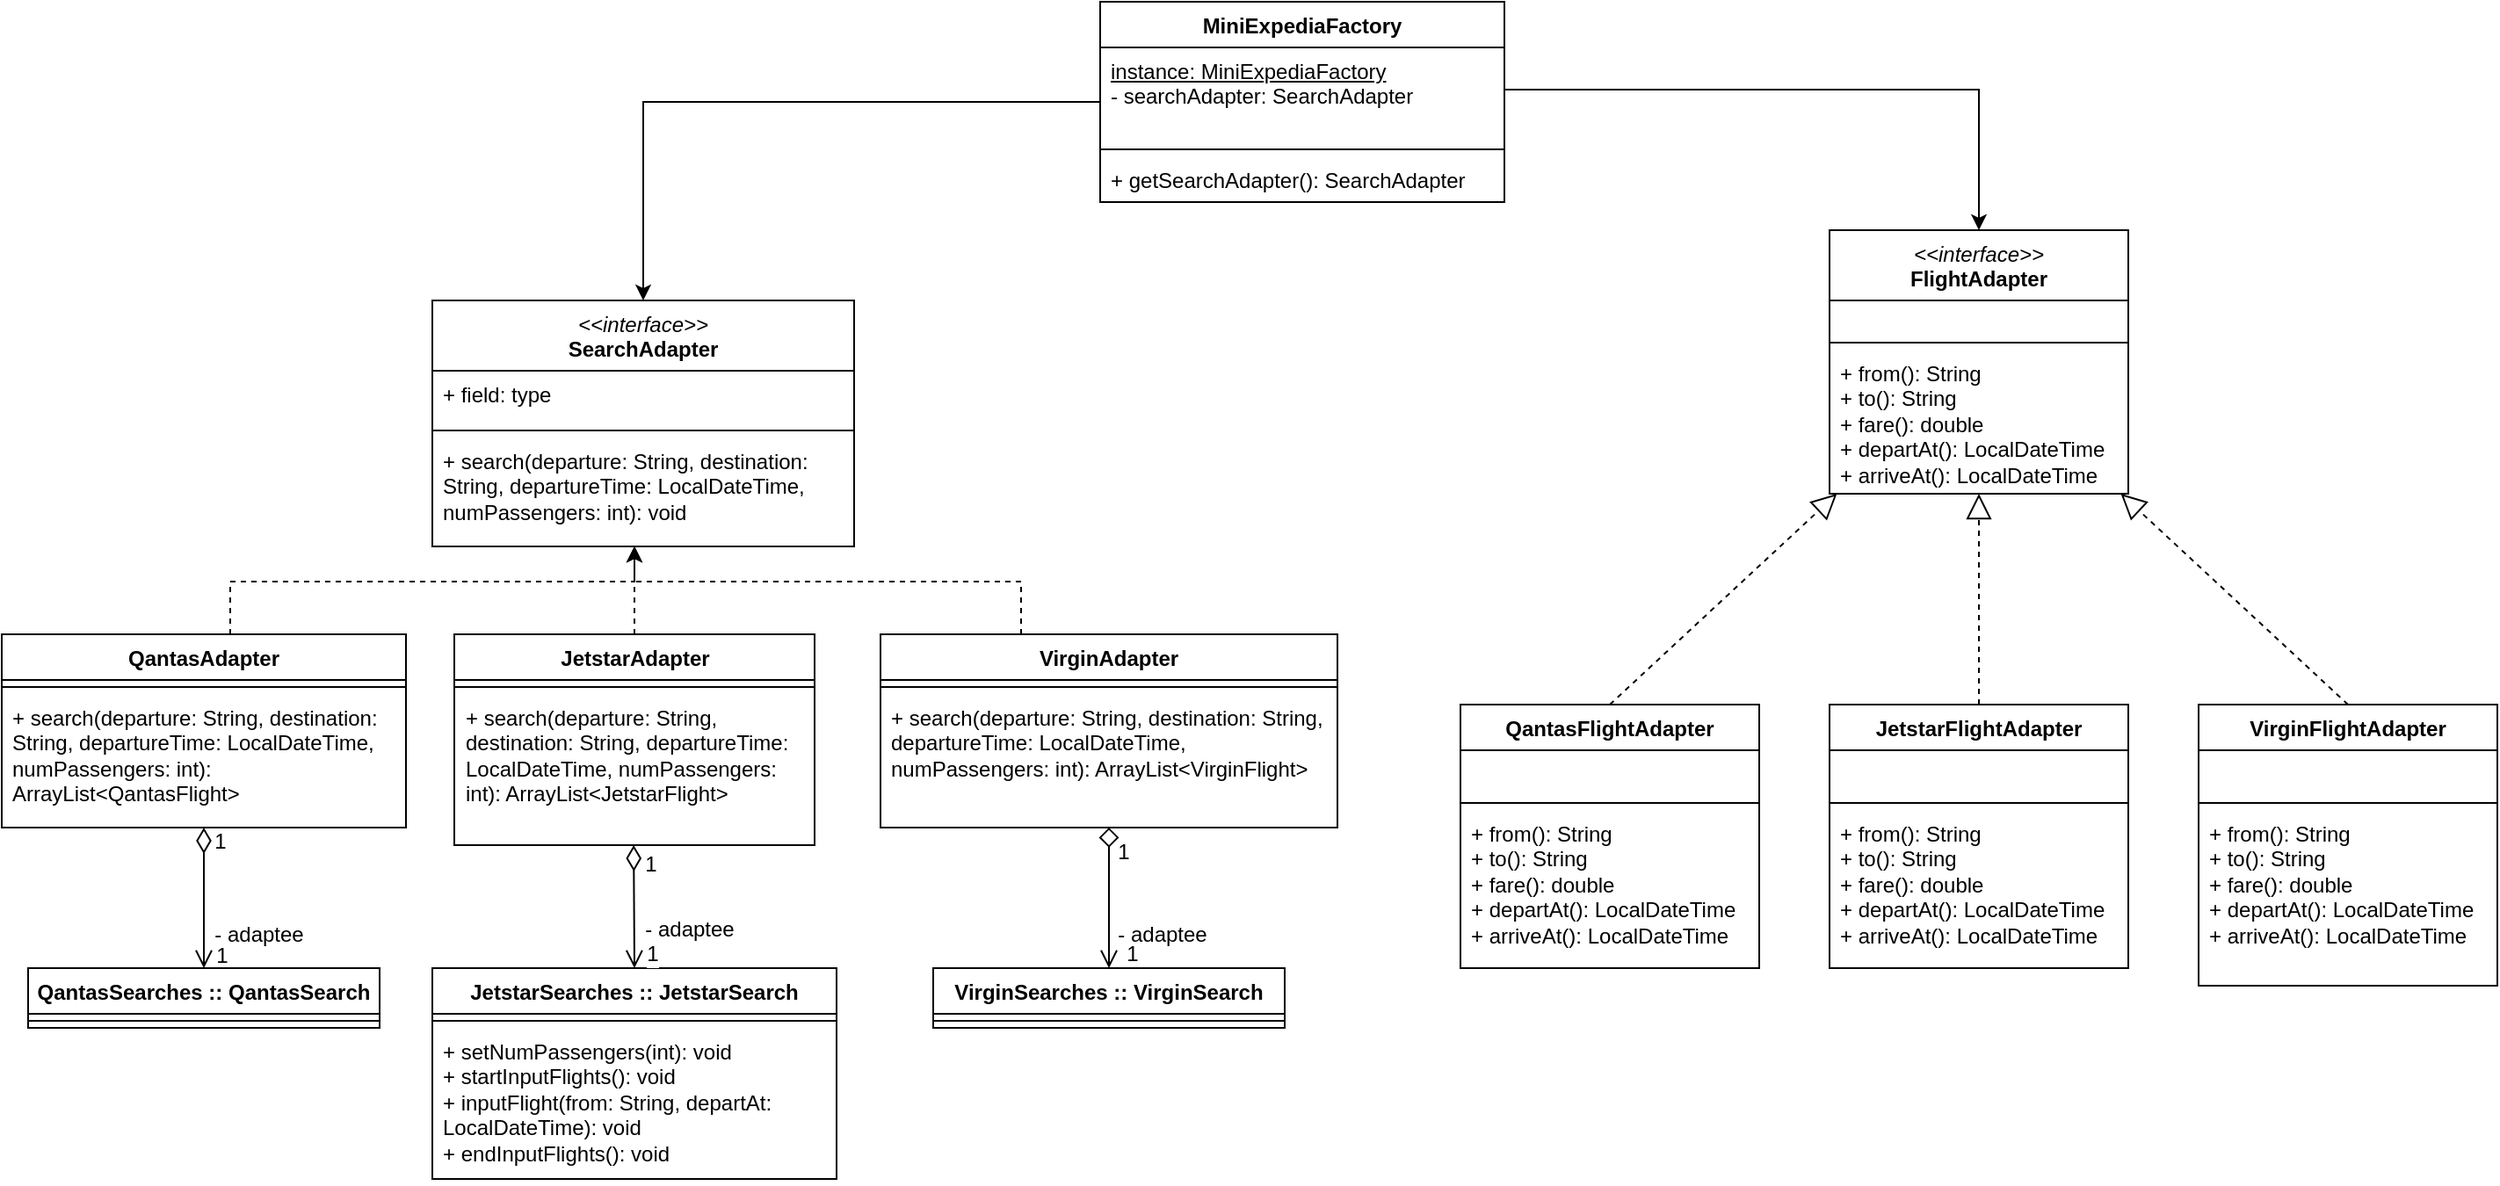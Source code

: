<mxfile version="26.2.14" pages="2">
  <diagram name="Page-1" id="iqSybnvE2YbyFOqHXxU9">
    <mxGraphModel grid="1" page="1" gridSize="10" guides="1" tooltips="1" connect="1" arrows="1" fold="1" pageScale="1" pageWidth="827" pageHeight="1169" math="0" shadow="0">
      <root>
        <mxCell id="0" />
        <mxCell id="1" parent="0" />
        <mxCell id="cKNFezBjWzlFqJYH9UIB-20" style="edgeStyle=orthogonalEdgeStyle;rounded=0;orthogonalLoop=1;jettySize=auto;html=1;dashed=1;" parent="1" source="cKNFezBjWzlFqJYH9UIB-1" target="y4sGHMoJN0UlpUrWZb5K-5" edge="1">
          <mxGeometry relative="1" as="geometry">
            <Array as="points">
              <mxPoint x="-210" y="350" />
              <mxPoint x="20" y="350" />
            </Array>
          </mxGeometry>
        </mxCell>
        <mxCell id="cKNFezBjWzlFqJYH9UIB-1" value="QantasAdapter" style="swimlane;fontStyle=1;align=center;verticalAlign=top;childLayout=stackLayout;horizontal=1;startSize=26;horizontalStack=0;resizeParent=1;resizeParentMax=0;resizeLast=0;collapsible=1;marginBottom=0;whiteSpace=wrap;html=1;" parent="1" vertex="1">
          <mxGeometry x="-340" y="380" width="230" height="110" as="geometry" />
        </mxCell>
        <mxCell id="cKNFezBjWzlFqJYH9UIB-3" value="" style="line;strokeWidth=1;fillColor=none;align=left;verticalAlign=middle;spacingTop=-1;spacingLeft=3;spacingRight=3;rotatable=0;labelPosition=right;points=[];portConstraint=eastwest;strokeColor=inherit;" parent="cKNFezBjWzlFqJYH9UIB-1" vertex="1">
          <mxGeometry y="26" width="230" height="8" as="geometry" />
        </mxCell>
        <mxCell id="cKNFezBjWzlFqJYH9UIB-4" value="+ search(departure: String, destination: String, departureTime: LocalDateTime, numPassengers: int): ArrayList&amp;lt;QantasFlight&amp;gt;" style="text;strokeColor=none;fillColor=none;align=left;verticalAlign=top;spacingLeft=4;spacingRight=4;overflow=hidden;rotatable=0;points=[[0,0.5],[1,0.5]];portConstraint=eastwest;whiteSpace=wrap;html=1;" parent="cKNFezBjWzlFqJYH9UIB-1" vertex="1">
          <mxGeometry y="34" width="230" height="76" as="geometry" />
        </mxCell>
        <mxCell id="y4sGHMoJN0UlpUrWZb5K-5" value="&lt;div&gt;&lt;span style=&quot;font-weight: normal;&quot;&gt;&lt;i&gt;&amp;lt;&amp;lt;interface&amp;gt;&amp;gt;&lt;/i&gt;&lt;/span&gt;&lt;/div&gt;SearchAdapter" style="swimlane;fontStyle=1;align=center;verticalAlign=top;childLayout=stackLayout;horizontal=1;startSize=40;horizontalStack=0;resizeParent=1;resizeParentMax=0;resizeLast=0;collapsible=1;marginBottom=0;whiteSpace=wrap;html=1;" parent="1" vertex="1">
          <mxGeometry x="-95" y="190" width="240" height="140" as="geometry" />
        </mxCell>
        <mxCell id="y4sGHMoJN0UlpUrWZb5K-6" value="+ field: type" style="text;strokeColor=none;fillColor=none;align=left;verticalAlign=top;spacingLeft=4;spacingRight=4;overflow=hidden;rotatable=0;points=[[0,0.5],[1,0.5]];portConstraint=eastwest;whiteSpace=wrap;html=1;" parent="y4sGHMoJN0UlpUrWZb5K-5" vertex="1">
          <mxGeometry y="40" width="240" height="30" as="geometry" />
        </mxCell>
        <mxCell id="y4sGHMoJN0UlpUrWZb5K-7" value="" style="line;strokeWidth=1;fillColor=none;align=left;verticalAlign=middle;spacingTop=-1;spacingLeft=3;spacingRight=3;rotatable=0;labelPosition=right;points=[];portConstraint=eastwest;strokeColor=inherit;" parent="y4sGHMoJN0UlpUrWZb5K-5" vertex="1">
          <mxGeometry y="70" width="240" height="8" as="geometry" />
        </mxCell>
        <mxCell id="y4sGHMoJN0UlpUrWZb5K-8" value="+ search(departure: String, destination: String, departureTime: LocalDateTime, numPassengers: int): void" style="text;strokeColor=none;fillColor=none;align=left;verticalAlign=top;spacingLeft=4;spacingRight=4;overflow=hidden;rotatable=0;points=[[0,0.5],[1,0.5]];portConstraint=eastwest;whiteSpace=wrap;html=1;" parent="y4sGHMoJN0UlpUrWZb5K-5" vertex="1">
          <mxGeometry y="78" width="240" height="62" as="geometry" />
        </mxCell>
        <mxCell id="y4sGHMoJN0UlpUrWZb5K-13" style="edgeStyle=orthogonalEdgeStyle;rounded=0;orthogonalLoop=1;jettySize=auto;html=1;entryX=0.5;entryY=0;entryDx=0;entryDy=0;" parent="1" source="y4sGHMoJN0UlpUrWZb5K-9" target="y4sGHMoJN0UlpUrWZb5K-5" edge="1">
          <mxGeometry relative="1" as="geometry" />
        </mxCell>
        <mxCell id="cKNFezBjWzlFqJYH9UIB-21" style="edgeStyle=orthogonalEdgeStyle;rounded=0;orthogonalLoop=1;jettySize=auto;html=1;dashed=1;" parent="1" source="cKNFezBjWzlFqJYH9UIB-7" target="y4sGHMoJN0UlpUrWZb5K-5" edge="1">
          <mxGeometry relative="1" as="geometry">
            <Array as="points">
              <mxPoint x="20" y="340" />
              <mxPoint x="20" y="340" />
            </Array>
          </mxGeometry>
        </mxCell>
        <mxCell id="5E7CJoSRR5N1F-1kilKu-5" style="edgeStyle=orthogonalEdgeStyle;rounded=0;orthogonalLoop=1;jettySize=auto;html=1;entryX=0.5;entryY=0;entryDx=0;entryDy=0;" edge="1" parent="1" source="y4sGHMoJN0UlpUrWZb5K-9" target="5E7CJoSRR5N1F-1kilKu-1">
          <mxGeometry relative="1" as="geometry">
            <Array as="points">
              <mxPoint x="785" y="70" />
            </Array>
          </mxGeometry>
        </mxCell>
        <mxCell id="y4sGHMoJN0UlpUrWZb5K-9" value="MiniExpediaFactory" style="swimlane;fontStyle=1;align=center;verticalAlign=top;childLayout=stackLayout;horizontal=1;startSize=26;horizontalStack=0;resizeParent=1;resizeParentMax=0;resizeLast=0;collapsible=1;marginBottom=0;whiteSpace=wrap;html=1;" parent="1" vertex="1">
          <mxGeometry x="285" y="20" width="230" height="114" as="geometry" />
        </mxCell>
        <mxCell id="y4sGHMoJN0UlpUrWZb5K-10" value="&lt;div&gt;&lt;u&gt;instance: MiniExpediaFactory&lt;/u&gt;&lt;/div&gt;- searchAdapter: SearchAdapter" style="text;strokeColor=none;fillColor=none;align=left;verticalAlign=top;spacingLeft=4;spacingRight=4;overflow=hidden;rotatable=0;points=[[0,0.5],[1,0.5]];portConstraint=eastwest;whiteSpace=wrap;html=1;" parent="y4sGHMoJN0UlpUrWZb5K-9" vertex="1">
          <mxGeometry y="26" width="230" height="54" as="geometry" />
        </mxCell>
        <mxCell id="y4sGHMoJN0UlpUrWZb5K-11" value="" style="line;strokeWidth=1;fillColor=none;align=left;verticalAlign=middle;spacingTop=-1;spacingLeft=3;spacingRight=3;rotatable=0;labelPosition=right;points=[];portConstraint=eastwest;strokeColor=inherit;" parent="y4sGHMoJN0UlpUrWZb5K-9" vertex="1">
          <mxGeometry y="80" width="230" height="8" as="geometry" />
        </mxCell>
        <mxCell id="y4sGHMoJN0UlpUrWZb5K-12" value="+ getSearchAdapter(): SearchAdapter" style="text;strokeColor=none;fillColor=none;align=left;verticalAlign=top;spacingLeft=4;spacingRight=4;overflow=hidden;rotatable=0;points=[[0,0.5],[1,0.5]];portConstraint=eastwest;whiteSpace=wrap;html=1;" parent="y4sGHMoJN0UlpUrWZb5K-9" vertex="1">
          <mxGeometry y="88" width="230" height="26" as="geometry" />
        </mxCell>
        <mxCell id="cKNFezBjWzlFqJYH9UIB-7" value="JetstarAdapter" style="swimlane;fontStyle=1;align=center;verticalAlign=top;childLayout=stackLayout;horizontal=1;startSize=26;horizontalStack=0;resizeParent=1;resizeParentMax=0;resizeLast=0;collapsible=1;marginBottom=0;whiteSpace=wrap;html=1;" parent="1" vertex="1">
          <mxGeometry x="-82.5" y="380" width="205" height="120" as="geometry" />
        </mxCell>
        <mxCell id="cKNFezBjWzlFqJYH9UIB-9" value="" style="line;strokeWidth=1;fillColor=none;align=left;verticalAlign=middle;spacingTop=-1;spacingLeft=3;spacingRight=3;rotatable=0;labelPosition=right;points=[];portConstraint=eastwest;strokeColor=inherit;" parent="cKNFezBjWzlFqJYH9UIB-7" vertex="1">
          <mxGeometry y="26" width="205" height="8" as="geometry" />
        </mxCell>
        <mxCell id="cKNFezBjWzlFqJYH9UIB-10" value="+ search(departure: String, destination: String, departureTime: LocalDateTime, numPassengers: int): ArrayList&amp;lt;JetstarFlight&amp;gt;" style="text;strokeColor=none;fillColor=none;align=left;verticalAlign=top;spacingLeft=4;spacingRight=4;overflow=hidden;rotatable=0;points=[[0,0.5],[1,0.5]];portConstraint=eastwest;whiteSpace=wrap;html=1;" parent="cKNFezBjWzlFqJYH9UIB-7" vertex="1">
          <mxGeometry y="34" width="205" height="86" as="geometry" />
        </mxCell>
        <mxCell id="cKNFezBjWzlFqJYH9UIB-22" style="edgeStyle=orthogonalEdgeStyle;rounded=0;orthogonalLoop=1;jettySize=auto;html=1;dashed=1;" parent="1" source="cKNFezBjWzlFqJYH9UIB-11" target="y4sGHMoJN0UlpUrWZb5K-5" edge="1">
          <mxGeometry relative="1" as="geometry">
            <Array as="points">
              <mxPoint x="240" y="350" />
              <mxPoint x="20" y="350" />
            </Array>
          </mxGeometry>
        </mxCell>
        <mxCell id="cKNFezBjWzlFqJYH9UIB-11" value="VirginAdapter" style="swimlane;fontStyle=1;align=center;verticalAlign=top;childLayout=stackLayout;horizontal=1;startSize=26;horizontalStack=0;resizeParent=1;resizeParentMax=0;resizeLast=0;collapsible=1;marginBottom=0;whiteSpace=wrap;html=1;" parent="1" vertex="1">
          <mxGeometry x="160" y="380" width="260" height="110" as="geometry" />
        </mxCell>
        <mxCell id="cKNFezBjWzlFqJYH9UIB-13" value="" style="line;strokeWidth=1;fillColor=none;align=left;verticalAlign=middle;spacingTop=-1;spacingLeft=3;spacingRight=3;rotatable=0;labelPosition=right;points=[];portConstraint=eastwest;strokeColor=inherit;" parent="cKNFezBjWzlFqJYH9UIB-11" vertex="1">
          <mxGeometry y="26" width="260" height="8" as="geometry" />
        </mxCell>
        <mxCell id="cKNFezBjWzlFqJYH9UIB-14" value="+ search(departure: String, destination: String, departureTime: LocalDateTime, numPassengers: int): ArrayList&amp;lt;VirginFlight&amp;gt;" style="text;strokeColor=none;fillColor=none;align=left;verticalAlign=top;spacingLeft=4;spacingRight=4;overflow=hidden;rotatable=0;points=[[0,0.5],[1,0.5]];portConstraint=eastwest;whiteSpace=wrap;html=1;" parent="cKNFezBjWzlFqJYH9UIB-11" vertex="1">
          <mxGeometry y="34" width="260" height="76" as="geometry" />
        </mxCell>
        <mxCell id="tEKJoi87ZPodRqm6gP5G-4" style="edgeStyle=none;curved=1;rounded=0;orthogonalLoop=1;jettySize=auto;html=1;fontSize=12;startSize=8;endSize=12;endArrow=diamondThin;endFill=0;startArrow=open;startFill=0;" edge="1" parent="1" source="cKNFezBjWzlFqJYH9UIB-15" target="cKNFezBjWzlFqJYH9UIB-1">
          <mxGeometry relative="1" as="geometry" />
        </mxCell>
        <mxCell id="tEKJoi87ZPodRqm6gP5G-5" value="1" style="edgeLabel;html=1;align=center;verticalAlign=middle;resizable=0;points=[];fontSize=12;" connectable="0" vertex="1" parent="tEKJoi87ZPodRqm6gP5G-4">
          <mxGeometry x="0.525" y="-1" relative="1" as="geometry">
            <mxPoint x="8" y="-11" as="offset" />
          </mxGeometry>
        </mxCell>
        <mxCell id="tEKJoi87ZPodRqm6gP5G-6" value="- adaptee" style="edgeLabel;html=1;align=center;verticalAlign=middle;resizable=0;points=[];fontSize=12;" connectable="0" vertex="1" parent="tEKJoi87ZPodRqm6gP5G-4">
          <mxGeometry x="-0.543" relative="1" as="geometry">
            <mxPoint x="31" y="-1" as="offset" />
          </mxGeometry>
        </mxCell>
        <mxCell id="tEKJoi87ZPodRqm6gP5G-7" value="1" style="edgeLabel;html=1;align=center;verticalAlign=middle;resizable=0;points=[];fontSize=12;" connectable="0" vertex="1" parent="tEKJoi87ZPodRqm6gP5G-4">
          <mxGeometry x="-0.36" y="2" relative="1" as="geometry">
            <mxPoint x="12" y="18" as="offset" />
          </mxGeometry>
        </mxCell>
        <mxCell id="cKNFezBjWzlFqJYH9UIB-15" value="QantasSearches :: QantasSearch" style="swimlane;fontStyle=1;align=center;verticalAlign=top;childLayout=stackLayout;horizontal=1;startSize=26;horizontalStack=0;resizeParent=1;resizeParentMax=0;resizeLast=0;collapsible=1;marginBottom=0;whiteSpace=wrap;html=1;" parent="1" vertex="1">
          <mxGeometry x="-325" y="570" width="200" height="34" as="geometry" />
        </mxCell>
        <mxCell id="cKNFezBjWzlFqJYH9UIB-17" value="" style="line;strokeWidth=1;fillColor=none;align=left;verticalAlign=middle;spacingTop=-1;spacingLeft=3;spacingRight=3;rotatable=0;labelPosition=right;points=[];portConstraint=eastwest;strokeColor=inherit;" parent="cKNFezBjWzlFqJYH9UIB-15" vertex="1">
          <mxGeometry y="26" width="200" height="8" as="geometry" />
        </mxCell>
        <mxCell id="5E7CJoSRR5N1F-1kilKu-1" value="&lt;div&gt;&lt;span style=&quot;font-weight: normal;&quot;&gt;&lt;i&gt;&amp;lt;&amp;lt;interface&amp;gt;&amp;gt;&lt;/i&gt;&lt;/span&gt;&lt;/div&gt;FlightAdapter" style="swimlane;fontStyle=1;align=center;verticalAlign=top;childLayout=stackLayout;horizontal=1;startSize=40;horizontalStack=0;resizeParent=1;resizeParentMax=0;resizeLast=0;collapsible=1;marginBottom=0;whiteSpace=wrap;html=1;" vertex="1" parent="1">
          <mxGeometry x="700" y="150" width="170" height="150" as="geometry" />
        </mxCell>
        <mxCell id="5E7CJoSRR5N1F-1kilKu-2" value="&lt;br&gt;&lt;div&gt;&lt;br&gt;&lt;/div&gt;" style="text;strokeColor=none;fillColor=none;align=left;verticalAlign=top;spacingLeft=4;spacingRight=4;overflow=hidden;rotatable=0;points=[[0,0.5],[1,0.5]];portConstraint=eastwest;whiteSpace=wrap;html=1;" vertex="1" parent="5E7CJoSRR5N1F-1kilKu-1">
          <mxGeometry y="40" width="170" height="20" as="geometry" />
        </mxCell>
        <mxCell id="5E7CJoSRR5N1F-1kilKu-3" value="" style="line;strokeWidth=1;fillColor=none;align=left;verticalAlign=middle;spacingTop=-1;spacingLeft=3;spacingRight=3;rotatable=0;labelPosition=right;points=[];portConstraint=eastwest;strokeColor=inherit;" vertex="1" parent="5E7CJoSRR5N1F-1kilKu-1">
          <mxGeometry y="60" width="170" height="8" as="geometry" />
        </mxCell>
        <mxCell id="5E7CJoSRR5N1F-1kilKu-4" value="+ from(): String&lt;div&gt;+ to(): String&lt;/div&gt;&lt;div&gt;+ fare(): double&lt;/div&gt;&lt;div&gt;+ departAt(): LocalDateTime&lt;/div&gt;&lt;div&gt;+ arriveAt(): LocalDateTime&lt;/div&gt;" style="text;strokeColor=none;fillColor=none;align=left;verticalAlign=top;spacingLeft=4;spacingRight=4;overflow=hidden;rotatable=0;points=[[0,0.5],[1,0.5]];portConstraint=eastwest;whiteSpace=wrap;html=1;" vertex="1" parent="5E7CJoSRR5N1F-1kilKu-1">
          <mxGeometry y="68" width="170" height="82" as="geometry" />
        </mxCell>
        <mxCell id="tEKJoi87ZPodRqm6gP5G-8" style="edgeStyle=none;curved=1;rounded=0;orthogonalLoop=1;jettySize=auto;html=1;fontSize=12;startSize=8;endSize=9;endArrow=diamond;endFill=0;startArrow=open;startFill=0;" edge="1" parent="1" source="tEKJoi87ZPodRqm6gP5G-1" target="cKNFezBjWzlFqJYH9UIB-11">
          <mxGeometry relative="1" as="geometry" />
        </mxCell>
        <mxCell id="tEKJoi87ZPodRqm6gP5G-9" value="1" style="edgeLabel;html=1;align=center;verticalAlign=middle;resizable=0;points=[];fontSize=12;" connectable="0" vertex="1" parent="tEKJoi87ZPodRqm6gP5G-8">
          <mxGeometry x="0.517" relative="1" as="geometry">
            <mxPoint x="8" y="-6" as="offset" />
          </mxGeometry>
        </mxCell>
        <mxCell id="tEKJoi87ZPodRqm6gP5G-10" value="- adaptee" style="edgeLabel;html=1;align=center;verticalAlign=middle;resizable=0;points=[];fontSize=12;" connectable="0" vertex="1" parent="tEKJoi87ZPodRqm6gP5G-8">
          <mxGeometry x="-0.5" y="1" relative="1" as="geometry">
            <mxPoint x="31" y="1" as="offset" />
          </mxGeometry>
        </mxCell>
        <mxCell id="tEKJoi87ZPodRqm6gP5G-11" value="1" style="edgeLabel;html=1;align=center;verticalAlign=middle;resizable=0;points=[];fontSize=12;" connectable="0" vertex="1" parent="tEKJoi87ZPodRqm6gP5G-8">
          <mxGeometry x="-0.517" y="-2" relative="1" as="geometry">
            <mxPoint x="11" y="11" as="offset" />
          </mxGeometry>
        </mxCell>
        <mxCell id="tEKJoi87ZPodRqm6gP5G-1" value="VirginSearches :: VirginSearch" style="swimlane;fontStyle=1;align=center;verticalAlign=top;childLayout=stackLayout;horizontal=1;startSize=26;horizontalStack=0;resizeParent=1;resizeParentMax=0;resizeLast=0;collapsible=1;marginBottom=0;whiteSpace=wrap;html=1;" vertex="1" parent="1">
          <mxGeometry x="190" y="570" width="200" height="34" as="geometry" />
        </mxCell>
        <mxCell id="tEKJoi87ZPodRqm6gP5G-2" value="" style="line;strokeWidth=1;fillColor=none;align=left;verticalAlign=middle;spacingTop=-1;spacingLeft=3;spacingRight=3;rotatable=0;labelPosition=right;points=[];portConstraint=eastwest;strokeColor=inherit;" vertex="1" parent="tEKJoi87ZPodRqm6gP5G-1">
          <mxGeometry y="26" width="200" height="8" as="geometry" />
        </mxCell>
        <mxCell id="5E7CJoSRR5N1F-1kilKu-6" value="" style="endArrow=block;dashed=1;endFill=0;endSize=12;html=1;rounded=0;exitX=0.5;exitY=0;exitDx=0;exitDy=0;" edge="1" parent="1" source="5E7CJoSRR5N1F-1kilKu-7" target="5E7CJoSRR5N1F-1kilKu-1">
          <mxGeometry width="160" relative="1" as="geometry">
            <mxPoint x="680" y="410" as="sourcePoint" />
            <mxPoint x="710" y="430" as="targetPoint" />
          </mxGeometry>
        </mxCell>
        <mxCell id="tEKJoi87ZPodRqm6gP5G-12" value="JetstarSearches :: JetstarSearch" style="swimlane;fontStyle=1;align=center;verticalAlign=top;childLayout=stackLayout;horizontal=1;startSize=26;horizontalStack=0;resizeParent=1;resizeParentMax=0;resizeLast=0;collapsible=1;marginBottom=0;whiteSpace=wrap;html=1;" vertex="1" parent="1">
          <mxGeometry x="-95" y="570" width="230" height="120" as="geometry" />
        </mxCell>
        <mxCell id="tEKJoi87ZPodRqm6gP5G-13" value="" style="line;strokeWidth=1;fillColor=none;align=left;verticalAlign=middle;spacingTop=-1;spacingLeft=3;spacingRight=3;rotatable=0;labelPosition=right;points=[];portConstraint=eastwest;strokeColor=inherit;" vertex="1" parent="tEKJoi87ZPodRqm6gP5G-12">
          <mxGeometry y="26" width="230" height="8" as="geometry" />
        </mxCell>
        <mxCell id="tEKJoi87ZPodRqm6gP5G-14" value="&lt;div&gt;+ setNumPassengers(int): void&lt;/div&gt;&lt;div&gt;+ startInputFlights(): void&lt;/div&gt;&lt;div&gt;+ inputFlight(from: String, departAt: LocalDateTime): void&lt;/div&gt;&lt;div&gt;+ endInputFlights(): void&lt;/div&gt;" style="text;strokeColor=none;fillColor=none;align=left;verticalAlign=top;spacingLeft=4;spacingRight=4;overflow=hidden;rotatable=0;points=[[0,0.5],[1,0.5]];portConstraint=eastwest;whiteSpace=wrap;html=1;" vertex="1" parent="tEKJoi87ZPodRqm6gP5G-12">
          <mxGeometry y="34" width="230" height="86" as="geometry" />
        </mxCell>
        <mxCell id="5E7CJoSRR5N1F-1kilKu-7" value="QantasFlightAdapter" style="swimlane;fontStyle=1;align=center;verticalAlign=top;childLayout=stackLayout;horizontal=1;startSize=26;horizontalStack=0;resizeParent=1;resizeParentMax=0;resizeLast=0;collapsible=1;marginBottom=0;whiteSpace=wrap;html=1;" vertex="1" parent="1">
          <mxGeometry x="490" y="420" width="170" height="150" as="geometry" />
        </mxCell>
        <mxCell id="5E7CJoSRR5N1F-1kilKu-8" value="&lt;br&gt;&lt;div&gt;&lt;br&gt;&lt;/div&gt;" style="text;strokeColor=none;fillColor=none;align=left;verticalAlign=top;spacingLeft=4;spacingRight=4;overflow=hidden;rotatable=0;points=[[0,0.5],[1,0.5]];portConstraint=eastwest;whiteSpace=wrap;html=1;" vertex="1" parent="5E7CJoSRR5N1F-1kilKu-7">
          <mxGeometry y="26" width="170" height="26" as="geometry" />
        </mxCell>
        <mxCell id="5E7CJoSRR5N1F-1kilKu-9" value="" style="line;strokeWidth=1;fillColor=none;align=left;verticalAlign=middle;spacingTop=-1;spacingLeft=3;spacingRight=3;rotatable=0;labelPosition=right;points=[];portConstraint=eastwest;strokeColor=inherit;" vertex="1" parent="5E7CJoSRR5N1F-1kilKu-7">
          <mxGeometry y="52" width="170" height="8" as="geometry" />
        </mxCell>
        <mxCell id="5E7CJoSRR5N1F-1kilKu-10" value="+ from(): String&lt;div&gt;+ to(): String&lt;/div&gt;&lt;div&gt;+ fare(): double&lt;/div&gt;&lt;div&gt;+ departAt(): LocalDateTime&lt;/div&gt;&lt;div&gt;+ arriveAt(): LocalDateTime&lt;/div&gt;" style="text;strokeColor=none;fillColor=none;align=left;verticalAlign=top;spacingLeft=4;spacingRight=4;overflow=hidden;rotatable=0;points=[[0,0.5],[1,0.5]];portConstraint=eastwest;whiteSpace=wrap;html=1;" vertex="1" parent="5E7CJoSRR5N1F-1kilKu-7">
          <mxGeometry y="60" width="170" height="90" as="geometry" />
        </mxCell>
        <mxCell id="tEKJoi87ZPodRqm6gP5G-18" style="edgeStyle=none;curved=1;rounded=0;orthogonalLoop=1;jettySize=auto;html=1;fontSize=12;startSize=8;endSize=12;endArrow=diamondThin;endFill=0;startArrow=open;startFill=0;" edge="1" parent="1">
          <mxGeometry relative="1" as="geometry">
            <mxPoint x="20" y="570" as="sourcePoint" />
            <mxPoint x="19.57" y="500" as="targetPoint" />
          </mxGeometry>
        </mxCell>
        <mxCell id="tEKJoi87ZPodRqm6gP5G-19" value="1" style="edgeLabel;html=1;align=center;verticalAlign=middle;resizable=0;points=[];fontSize=12;" connectable="0" vertex="1" parent="tEKJoi87ZPodRqm6gP5G-18">
          <mxGeometry x="0.525" y="-1" relative="1" as="geometry">
            <mxPoint x="8" y="-6" as="offset" />
          </mxGeometry>
        </mxCell>
        <mxCell id="tEKJoi87ZPodRqm6gP5G-20" value="- adaptee" style="edgeLabel;html=1;align=center;verticalAlign=middle;resizable=0;points=[];fontSize=12;" connectable="0" vertex="1" parent="tEKJoi87ZPodRqm6gP5G-18">
          <mxGeometry x="-0.543" relative="1" as="geometry">
            <mxPoint x="31" y="-6" as="offset" />
          </mxGeometry>
        </mxCell>
        <mxCell id="tEKJoi87ZPodRqm6gP5G-21" value="1" style="edgeLabel;html=1;align=center;verticalAlign=middle;resizable=0;points=[];fontSize=12;" connectable="0" vertex="1" parent="tEKJoi87ZPodRqm6gP5G-18">
          <mxGeometry x="-0.36" y="2" relative="1" as="geometry">
            <mxPoint x="12" y="14" as="offset" />
          </mxGeometry>
        </mxCell>
        <mxCell id="5E7CJoSRR5N1F-1kilKu-11" value="JetstarFlightAdapter" style="swimlane;fontStyle=1;align=center;verticalAlign=top;childLayout=stackLayout;horizontal=1;startSize=26;horizontalStack=0;resizeParent=1;resizeParentMax=0;resizeLast=0;collapsible=1;marginBottom=0;whiteSpace=wrap;html=1;" vertex="1" parent="1">
          <mxGeometry x="700" y="420" width="170" height="150" as="geometry" />
        </mxCell>
        <mxCell id="5E7CJoSRR5N1F-1kilKu-12" value="&lt;br&gt;&lt;div&gt;&lt;br&gt;&lt;/div&gt;" style="text;strokeColor=none;fillColor=none;align=left;verticalAlign=top;spacingLeft=4;spacingRight=4;overflow=hidden;rotatable=0;points=[[0,0.5],[1,0.5]];portConstraint=eastwest;whiteSpace=wrap;html=1;" vertex="1" parent="5E7CJoSRR5N1F-1kilKu-11">
          <mxGeometry y="26" width="170" height="26" as="geometry" />
        </mxCell>
        <mxCell id="5E7CJoSRR5N1F-1kilKu-13" value="" style="line;strokeWidth=1;fillColor=none;align=left;verticalAlign=middle;spacingTop=-1;spacingLeft=3;spacingRight=3;rotatable=0;labelPosition=right;points=[];portConstraint=eastwest;strokeColor=inherit;" vertex="1" parent="5E7CJoSRR5N1F-1kilKu-11">
          <mxGeometry y="52" width="170" height="8" as="geometry" />
        </mxCell>
        <mxCell id="5E7CJoSRR5N1F-1kilKu-14" value="+ from(): String&lt;div&gt;+ to(): String&lt;/div&gt;&lt;div&gt;+ fare(): double&lt;/div&gt;&lt;div&gt;+ departAt(): LocalDateTime&lt;/div&gt;&lt;div&gt;+ arriveAt(): LocalDateTime&lt;/div&gt;" style="text;strokeColor=none;fillColor=none;align=left;verticalAlign=top;spacingLeft=4;spacingRight=4;overflow=hidden;rotatable=0;points=[[0,0.5],[1,0.5]];portConstraint=eastwest;whiteSpace=wrap;html=1;" vertex="1" parent="5E7CJoSRR5N1F-1kilKu-11">
          <mxGeometry y="60" width="170" height="90" as="geometry" />
        </mxCell>
        <mxCell id="5E7CJoSRR5N1F-1kilKu-15" value="" style="endArrow=block;dashed=1;endFill=0;endSize=12;html=1;rounded=0;exitX=0.5;exitY=0;exitDx=0;exitDy=0;" edge="1" parent="1" source="5E7CJoSRR5N1F-1kilKu-11" target="5E7CJoSRR5N1F-1kilKu-1">
          <mxGeometry width="160" relative="1" as="geometry">
            <mxPoint x="620" y="410" as="sourcePoint" />
            <mxPoint x="780" y="410" as="targetPoint" />
          </mxGeometry>
        </mxCell>
        <mxCell id="5E7CJoSRR5N1F-1kilKu-16" value="VirginFlightAdapter" style="swimlane;fontStyle=1;align=center;verticalAlign=top;childLayout=stackLayout;horizontal=1;startSize=26;horizontalStack=0;resizeParent=1;resizeParentMax=0;resizeLast=0;collapsible=1;marginBottom=0;whiteSpace=wrap;html=1;" vertex="1" parent="1">
          <mxGeometry x="910" y="420" width="170" height="160" as="geometry" />
        </mxCell>
        <mxCell id="5E7CJoSRR5N1F-1kilKu-17" value="&lt;br&gt;&lt;div&gt;&lt;br&gt;&lt;/div&gt;" style="text;strokeColor=none;fillColor=none;align=left;verticalAlign=top;spacingLeft=4;spacingRight=4;overflow=hidden;rotatable=0;points=[[0,0.5],[1,0.5]];portConstraint=eastwest;whiteSpace=wrap;html=1;" vertex="1" parent="5E7CJoSRR5N1F-1kilKu-16">
          <mxGeometry y="26" width="170" height="26" as="geometry" />
        </mxCell>
        <mxCell id="5E7CJoSRR5N1F-1kilKu-18" value="" style="line;strokeWidth=1;fillColor=none;align=left;verticalAlign=middle;spacingTop=-1;spacingLeft=3;spacingRight=3;rotatable=0;labelPosition=right;points=[];portConstraint=eastwest;strokeColor=inherit;" vertex="1" parent="5E7CJoSRR5N1F-1kilKu-16">
          <mxGeometry y="52" width="170" height="8" as="geometry" />
        </mxCell>
        <mxCell id="5E7CJoSRR5N1F-1kilKu-19" value="+ from(): String&lt;div&gt;+ to(): String&lt;/div&gt;&lt;div&gt;+ fare(): double&lt;/div&gt;&lt;div&gt;+ departAt(): LocalDateTime&lt;/div&gt;&lt;div&gt;+ arriveAt(): LocalDateTime&lt;/div&gt;" style="text;strokeColor=none;fillColor=none;align=left;verticalAlign=top;spacingLeft=4;spacingRight=4;overflow=hidden;rotatable=0;points=[[0,0.5],[1,0.5]];portConstraint=eastwest;whiteSpace=wrap;html=1;" vertex="1" parent="5E7CJoSRR5N1F-1kilKu-16">
          <mxGeometry y="60" width="170" height="100" as="geometry" />
        </mxCell>
        <mxCell id="5E7CJoSRR5N1F-1kilKu-20" value="" style="endArrow=block;dashed=1;endFill=0;endSize=12;html=1;rounded=0;exitX=0.5;exitY=0;exitDx=0;exitDy=0;" edge="1" parent="1" source="5E7CJoSRR5N1F-1kilKu-16" target="5E7CJoSRR5N1F-1kilKu-1">
          <mxGeometry width="160" relative="1" as="geometry">
            <mxPoint x="795" y="430" as="sourcePoint" />
            <mxPoint x="795" y="310" as="targetPoint" />
          </mxGeometry>
        </mxCell>
      </root>
    </mxGraphModel>
  </diagram>
  <diagram id="U1EtcF4jsrhvwf80mlwZ" name="Page-2">
    <mxGraphModel dx="820" dy="398" grid="1" gridSize="10" guides="1" tooltips="1" connect="1" arrows="1" fold="1" page="1" pageScale="1" pageWidth="1100" pageHeight="850" math="0" shadow="0">
      <root>
        <mxCell id="0" />
        <mxCell id="1" parent="0" />
        <mxCell id="T0SldUm0Bu7JboLxVpB9-1" value=":MiniExpediaFactory" style="shape=umlLifeline;perimeter=lifelinePerimeter;whiteSpace=wrap;html=1;container=1;dropTarget=0;collapsible=0;recursiveResize=0;outlineConnect=0;portConstraint=eastwest;newEdgeStyle={&quot;curved&quot;:0,&quot;rounded&quot;:0};" vertex="1" parent="1">
          <mxGeometry x="280" y="80" width="120" height="300" as="geometry" />
        </mxCell>
        <mxCell id="u1KJn7Yc7tinLDi9qFW3-2" value="" style="shape=umlLifeline;perimeter=lifelinePerimeter;whiteSpace=wrap;html=1;container=1;dropTarget=0;collapsible=0;recursiveResize=0;outlineConnect=0;portConstraint=eastwest;newEdgeStyle={&quot;curved&quot;:0,&quot;rounded&quot;:0};participant=umlActor;" vertex="1" parent="1">
          <mxGeometry x="80" y="80" width="20" height="300" as="geometry" />
        </mxCell>
        <mxCell id="u1KJn7Yc7tinLDi9qFW3-4" value="change to system bootup???" style="text;html=1;align=center;verticalAlign=middle;resizable=0;points=[];autosize=1;strokeColor=none;fillColor=none;" vertex="1" parent="1">
          <mxGeometry x="20" y="30" width="180" height="30" as="geometry" />
        </mxCell>
        <mxCell id="u1KJn7Yc7tinLDi9qFW3-5" value="search()" style="html=1;verticalAlign=bottom;endArrow=block;curved=0;rounded=0;" edge="1" parent="1" target="T0SldUm0Bu7JboLxVpB9-1">
          <mxGeometry width="80" relative="1" as="geometry">
            <mxPoint x="90" y="160" as="sourcePoint" />
            <mxPoint x="170" y="160" as="targetPoint" />
          </mxGeometry>
        </mxCell>
        <mxCell id="m5TMYpoMBkTuPQoPmvSm-1" value=":QuantusAdapter" style="shape=umlLifeline;perimeter=lifelinePerimeter;whiteSpace=wrap;html=1;container=1;dropTarget=0;collapsible=0;recursiveResize=0;outlineConnect=0;portConstraint=eastwest;newEdgeStyle={&quot;curved&quot;:0,&quot;rounded&quot;:0};" vertex="1" parent="1">
          <mxGeometry x="520" y="140" width="100" height="300" as="geometry" />
        </mxCell>
        <mxCell id="m5TMYpoMBkTuPQoPmvSm-2" value=":VirginAdapter" style="shape=umlLifeline;perimeter=lifelinePerimeter;whiteSpace=wrap;html=1;container=1;dropTarget=0;collapsible=0;recursiveResize=0;outlineConnect=0;portConstraint=eastwest;newEdgeStyle={&quot;curved&quot;:0,&quot;rounded&quot;:0};" vertex="1" parent="1">
          <mxGeometry x="960" y="220" width="100" height="300" as="geometry" />
        </mxCell>
        <mxCell id="m5TMYpoMBkTuPQoPmvSm-3" value=":JetstarAdapter" style="shape=umlLifeline;perimeter=lifelinePerimeter;whiteSpace=wrap;html=1;container=1;dropTarget=0;collapsible=0;recursiveResize=0;outlineConnect=0;portConstraint=eastwest;newEdgeStyle={&quot;curved&quot;:0,&quot;rounded&quot;:0};" vertex="1" parent="1">
          <mxGeometry x="740" y="180" width="100" height="300" as="geometry" />
        </mxCell>
      </root>
    </mxGraphModel>
  </diagram>
</mxfile>
